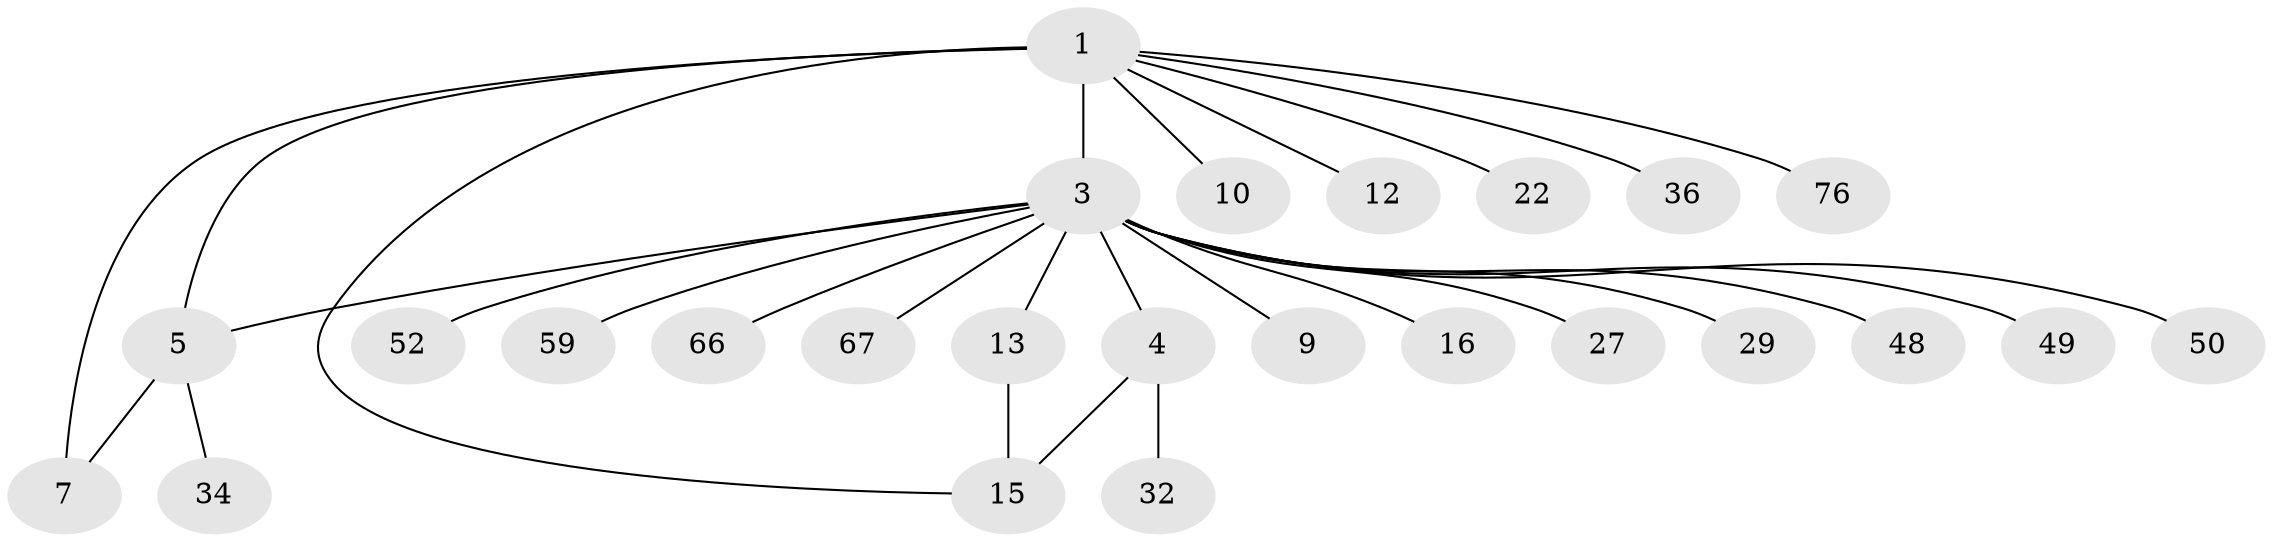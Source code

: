 // original degree distribution, {6: 0.023809523809523808, 12: 0.011904761904761904, 15: 0.011904761904761904, 8: 0.023809523809523808, 10: 0.023809523809523808, 4: 0.023809523809523808, 3: 0.09523809523809523, 1: 0.5, 11: 0.011904761904761904, 2: 0.27380952380952384}
// Generated by graph-tools (version 1.1) at 2025/18/03/04/25 18:18:29]
// undirected, 25 vertices, 28 edges
graph export_dot {
graph [start="1"]
  node [color=gray90,style=filled];
  1 [super="+35+2+8"];
  3 [super="+38+21+17+11+31+24+77+74+6"];
  4 [super="+23+25+43"];
  5 [super="+80+19"];
  7 [super="+55+41"];
  9;
  10;
  12;
  13;
  15 [super="+68+18"];
  16;
  22;
  27 [super="+60"];
  29;
  32;
  34;
  36 [super="+42"];
  48;
  49;
  50 [super="+57"];
  52;
  59 [super="+78+70"];
  66 [super="+75"];
  67;
  76;
  1 -- 12;
  1 -- 15;
  1 -- 3 [weight=6];
  1 -- 36;
  1 -- 5 [weight=2];
  1 -- 7;
  1 -- 10;
  1 -- 22;
  1 -- 76;
  3 -- 4 [weight=4];
  3 -- 9;
  3 -- 29;
  3 -- 48;
  3 -- 49;
  3 -- 66 [weight=2];
  3 -- 5;
  3 -- 67;
  3 -- 27 [weight=2];
  3 -- 13;
  3 -- 16;
  3 -- 50;
  3 -- 52;
  3 -- 59 [weight=2];
  4 -- 32;
  4 -- 15;
  5 -- 7;
  5 -- 34;
  13 -- 15;
}
